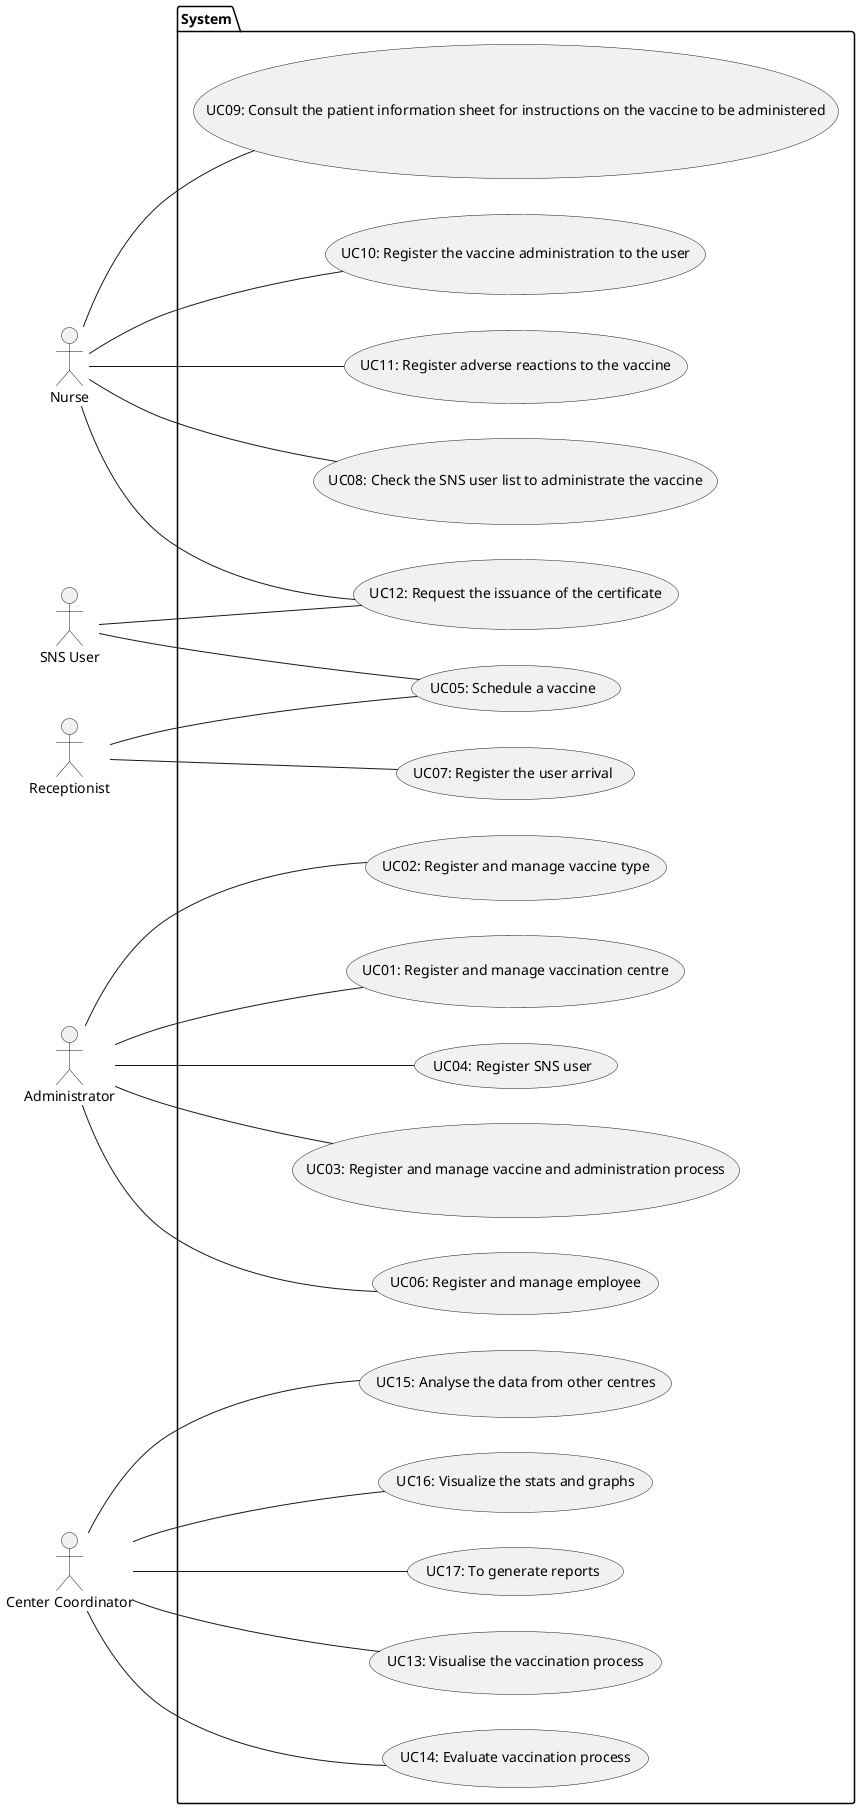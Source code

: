 @startuml
left to right direction

:SNS User: as snsUser
:Nurse: as nurse
:Administrator: as admin
:Receptionist: as receptionist
:Center Coordinator: as centerCoordinator

package System {
    usecase "UC01: Register and manage vaccination centre" as UC1
    usecase "UC02: Register and manage vaccine type" as UC2
    usecase "UC03: Register and manage vaccine and administration process" as UC3
    usecase "UC04: Register SNS user" as UC4
    usecase "UC05: Schedule a vaccine" as UC5
    usecase "UC06: Register and manage employee" as UC6
    usecase "UC07: Register the user arrival" as UC7
    usecase "UC08: Check the SNS user list to administrate the vaccine" as UC8
    usecase "UC09: Consult the patient information sheet for instructions on the vaccine to be administered" as UC9
    usecase "UC10: Register the vaccine administration to the user" as UC10
    usecase "UC11: Register adverse reactions to the vaccine" as UC11
    usecase "UC12: Request the issuance of the certificate" as UC12
    usecase "UC13: Visualise the vaccination process" as UC13
    usecase "UC14: Evaluate vaccination process" as UC14
    usecase "UC15: Analyse the data from other centres" as UC15
    usecase "UC16: Visualize the stats and graphs" as UC16
    usecase "UC17: To generate reports" as UC17
}

admin -- UC1
admin -- UC2
admin -- UC3
admin -- UC4
admin -- UC6

nurse -- UC8
nurse -- UC9
nurse -- UC10
nurse -- UC11
nurse -- UC12

snsUser -- UC5
snsUser -- UC12

receptionist -- UC5
receptionist -- UC7

centerCoordinator -- UC13
centerCoordinator -- UC14
centerCoordinator -- UC15
centerCoordinator -- UC16
centerCoordinator -- UC17

@enduml